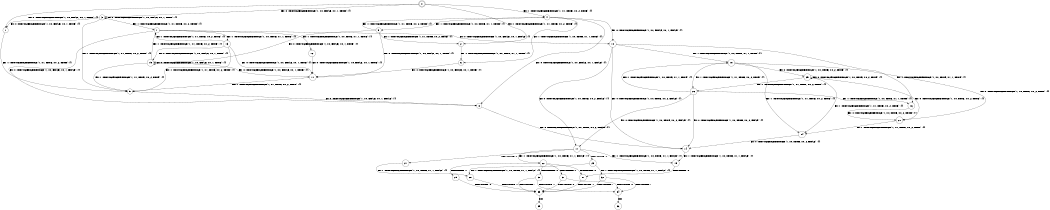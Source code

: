 digraph BCG {
size = "7, 10.5";
center = TRUE;
node [shape = circle];
0 [peripheries = 2];
0 -> 1 [label = "EX !0 !ATOMIC_EXCH_BRANCH (1, +0, FALSE, +0, 1, TRUE) !{}"];
0 -> 2 [label = "EX !1 !ATOMIC_EXCH_BRANCH (1, +1, TRUE, +0, 2, TRUE) !{}"];
0 -> 3 [label = "EX !0 !ATOMIC_EXCH_BRANCH (1, +0, FALSE, +0, 1, TRUE) !{}"];
0 -> 4 [label = "EX !1 !ATOMIC_EXCH_BRANCH (1, +1, TRUE, +0, 2, TRUE) !{}"];
1 -> 5 [label = "EX !1 !ATOMIC_EXCH_BRANCH (1, +1, TRUE, +0, 2, TRUE) !{}"];
2 -> 6 [label = "EX !1 !ATOMIC_EXCH_BRANCH (1, +0, TRUE, +1, 1, TRUE) !{}"];
3 -> 1 [label = "EX !0 !ATOMIC_EXCH_BRANCH (1, +0, FALSE, +0, 1, TRUE) !{}"];
3 -> 5 [label = "EX !1 !ATOMIC_EXCH_BRANCH (1, +1, TRUE, +0, 2, TRUE) !{}"];
3 -> 3 [label = "EX !0 !ATOMIC_EXCH_BRANCH (1, +0, FALSE, +0, 1, TRUE) !{}"];
3 -> 7 [label = "EX !1 !ATOMIC_EXCH_BRANCH (1, +1, TRUE, +0, 2, TRUE) !{}"];
4 -> 6 [label = "EX !1 !ATOMIC_EXCH_BRANCH (1, +0, TRUE, +1, 1, TRUE) !{}"];
4 -> 8 [label = "EX !0 !ATOMIC_EXCH_BRANCH (1, +0, FALSE, +0, 1, FALSE) !{}"];
4 -> 9 [label = "EX !1 !ATOMIC_EXCH_BRANCH (1, +0, TRUE, +1, 1, TRUE) !{}"];
4 -> 10 [label = "EX !0 !ATOMIC_EXCH_BRANCH (1, +0, FALSE, +0, 1, FALSE) !{}"];
5 -> 8 [label = "EX !0 !ATOMIC_EXCH_BRANCH (1, +0, FALSE, +0, 1, FALSE) !{}"];
6 -> 11 [label = "EX !0 !ATOMIC_EXCH_BRANCH (1, +0, FALSE, +0, 1, TRUE) !{}"];
7 -> 8 [label = "EX !0 !ATOMIC_EXCH_BRANCH (1, +0, FALSE, +0, 1, FALSE) !{}"];
7 -> 12 [label = "EX !1 !ATOMIC_EXCH_BRANCH (1, +0, TRUE, +1, 1, TRUE) !{}"];
7 -> 10 [label = "EX !0 !ATOMIC_EXCH_BRANCH (1, +0, FALSE, +0, 1, FALSE) !{}"];
7 -> 13 [label = "EX !1 !ATOMIC_EXCH_BRANCH (1, +0, TRUE, +1, 1, TRUE) !{}"];
8 -> 14 [label = "EX !0 !ATOMIC_EXCH_BRANCH (1, +0, TRUE, +0, 2, FALSE) !{}"];
9 -> 2 [label = "EX !1 !ATOMIC_EXCH_BRANCH (1, +1, TRUE, +0, 2, TRUE) !{}"];
9 -> 11 [label = "EX !0 !ATOMIC_EXCH_BRANCH (1, +0, FALSE, +0, 1, TRUE) !{}"];
9 -> 4 [label = "EX !1 !ATOMIC_EXCH_BRANCH (1, +1, TRUE, +0, 2, TRUE) !{}"];
9 -> 15 [label = "EX !0 !ATOMIC_EXCH_BRANCH (1, +0, FALSE, +0, 1, TRUE) !{}"];
10 -> 14 [label = "EX !0 !ATOMIC_EXCH_BRANCH (1, +0, TRUE, +0, 2, FALSE) !{}"];
10 -> 16 [label = "EX !1 !ATOMIC_EXCH_BRANCH (1, +0, TRUE, +1, 1, TRUE) !{}"];
10 -> 17 [label = "EX !0 !ATOMIC_EXCH_BRANCH (1, +0, TRUE, +0, 2, FALSE) !{}"];
10 -> 18 [label = "EX !1 !ATOMIC_EXCH_BRANCH (1, +0, TRUE, +1, 1, TRUE) !{}"];
11 -> 5 [label = "EX !1 !ATOMIC_EXCH_BRANCH (1, +1, TRUE, +0, 2, TRUE) !{}"];
12 -> 11 [label = "EX !0 !ATOMIC_EXCH_BRANCH (1, +0, FALSE, +0, 1, TRUE) !{}"];
13 -> 11 [label = "EX !0 !ATOMIC_EXCH_BRANCH (1, +0, FALSE, +0, 1, TRUE) !{}"];
13 -> 5 [label = "EX !1 !ATOMIC_EXCH_BRANCH (1, +1, TRUE, +0, 2, TRUE) !{}"];
13 -> 15 [label = "EX !0 !ATOMIC_EXCH_BRANCH (1, +0, FALSE, +0, 1, TRUE) !{}"];
13 -> 7 [label = "EX !1 !ATOMIC_EXCH_BRANCH (1, +1, TRUE, +0, 2, TRUE) !{}"];
14 -> 19 [label = "EX !1 !ATOMIC_EXCH_BRANCH (1, +0, TRUE, +1, 1, FALSE) !{}"];
15 -> 11 [label = "EX !0 !ATOMIC_EXCH_BRANCH (1, +0, FALSE, +0, 1, TRUE) !{}"];
15 -> 5 [label = "EX !1 !ATOMIC_EXCH_BRANCH (1, +1, TRUE, +0, 2, TRUE) !{}"];
15 -> 15 [label = "EX !0 !ATOMIC_EXCH_BRANCH (1, +0, FALSE, +0, 1, TRUE) !{}"];
15 -> 7 [label = "EX !1 !ATOMIC_EXCH_BRANCH (1, +1, TRUE, +0, 2, TRUE) !{}"];
16 -> 20 [label = "EX !0 !ATOMIC_EXCH_BRANCH (1, +0, TRUE, +0, 2, TRUE) !{}"];
17 -> 19 [label = "EX !1 !ATOMIC_EXCH_BRANCH (1, +0, TRUE, +1, 1, FALSE) !{}"];
17 -> 21 [label = "TERMINATE !0"];
17 -> 22 [label = "EX !1 !ATOMIC_EXCH_BRANCH (1, +0, TRUE, +1, 1, FALSE) !{}"];
17 -> 23 [label = "TERMINATE !0"];
18 -> 20 [label = "EX !0 !ATOMIC_EXCH_BRANCH (1, +0, TRUE, +0, 2, TRUE) !{}"];
18 -> 24 [label = "EX !1 !ATOMIC_EXCH_BRANCH (1, +1, TRUE, +0, 2, TRUE) !{}"];
18 -> 25 [label = "EX !0 !ATOMIC_EXCH_BRANCH (1, +0, TRUE, +0, 2, TRUE) !{}"];
18 -> 26 [label = "EX !1 !ATOMIC_EXCH_BRANCH (1, +1, TRUE, +0, 2, TRUE) !{}"];
19 -> 27 [label = "TERMINATE !0"];
20 -> 24 [label = "EX !1 !ATOMIC_EXCH_BRANCH (1, +1, TRUE, +0, 2, TRUE) !{}"];
21 -> 28 [label = "EX !1 !ATOMIC_EXCH_BRANCH (1, +0, TRUE, +1, 1, FALSE) !{}"];
22 -> 27 [label = "TERMINATE !0"];
22 -> 29 [label = "TERMINATE !1"];
22 -> 30 [label = "TERMINATE !0"];
22 -> 31 [label = "TERMINATE !1"];
23 -> 28 [label = "EX !1 !ATOMIC_EXCH_BRANCH (1, +0, TRUE, +1, 1, FALSE) !{}"];
23 -> 32 [label = "EX !1 !ATOMIC_EXCH_BRANCH (1, +0, TRUE, +1, 1, FALSE) !{}"];
24 -> 14 [label = "EX !0 !ATOMIC_EXCH_BRANCH (1, +0, TRUE, +0, 2, FALSE) !{}"];
25 -> 20 [label = "EX !0 !ATOMIC_EXCH_BRANCH (1, +0, TRUE, +0, 2, TRUE) !{}"];
25 -> 24 [label = "EX !1 !ATOMIC_EXCH_BRANCH (1, +1, TRUE, +0, 2, TRUE) !{}"];
25 -> 25 [label = "EX !0 !ATOMIC_EXCH_BRANCH (1, +0, TRUE, +0, 2, TRUE) !{}"];
25 -> 26 [label = "EX !1 !ATOMIC_EXCH_BRANCH (1, +1, TRUE, +0, 2, TRUE) !{}"];
26 -> 14 [label = "EX !0 !ATOMIC_EXCH_BRANCH (1, +0, TRUE, +0, 2, FALSE) !{}"];
26 -> 16 [label = "EX !1 !ATOMIC_EXCH_BRANCH (1, +0, TRUE, +1, 1, TRUE) !{}"];
26 -> 17 [label = "EX !0 !ATOMIC_EXCH_BRANCH (1, +0, TRUE, +0, 2, FALSE) !{}"];
26 -> 18 [label = "EX !1 !ATOMIC_EXCH_BRANCH (1, +0, TRUE, +1, 1, TRUE) !{}"];
27 -> 33 [label = "TERMINATE !1"];
28 -> 33 [label = "TERMINATE !1"];
29 -> 33 [label = "TERMINATE !0"];
30 -> 33 [label = "TERMINATE !1"];
30 -> 34 [label = "TERMINATE !1"];
31 -> 33 [label = "TERMINATE !0"];
31 -> 34 [label = "TERMINATE !0"];
32 -> 33 [label = "TERMINATE !1"];
32 -> 34 [label = "TERMINATE !1"];
33 -> 35 [label = "exit"];
34 -> 36 [label = "exit"];
}
